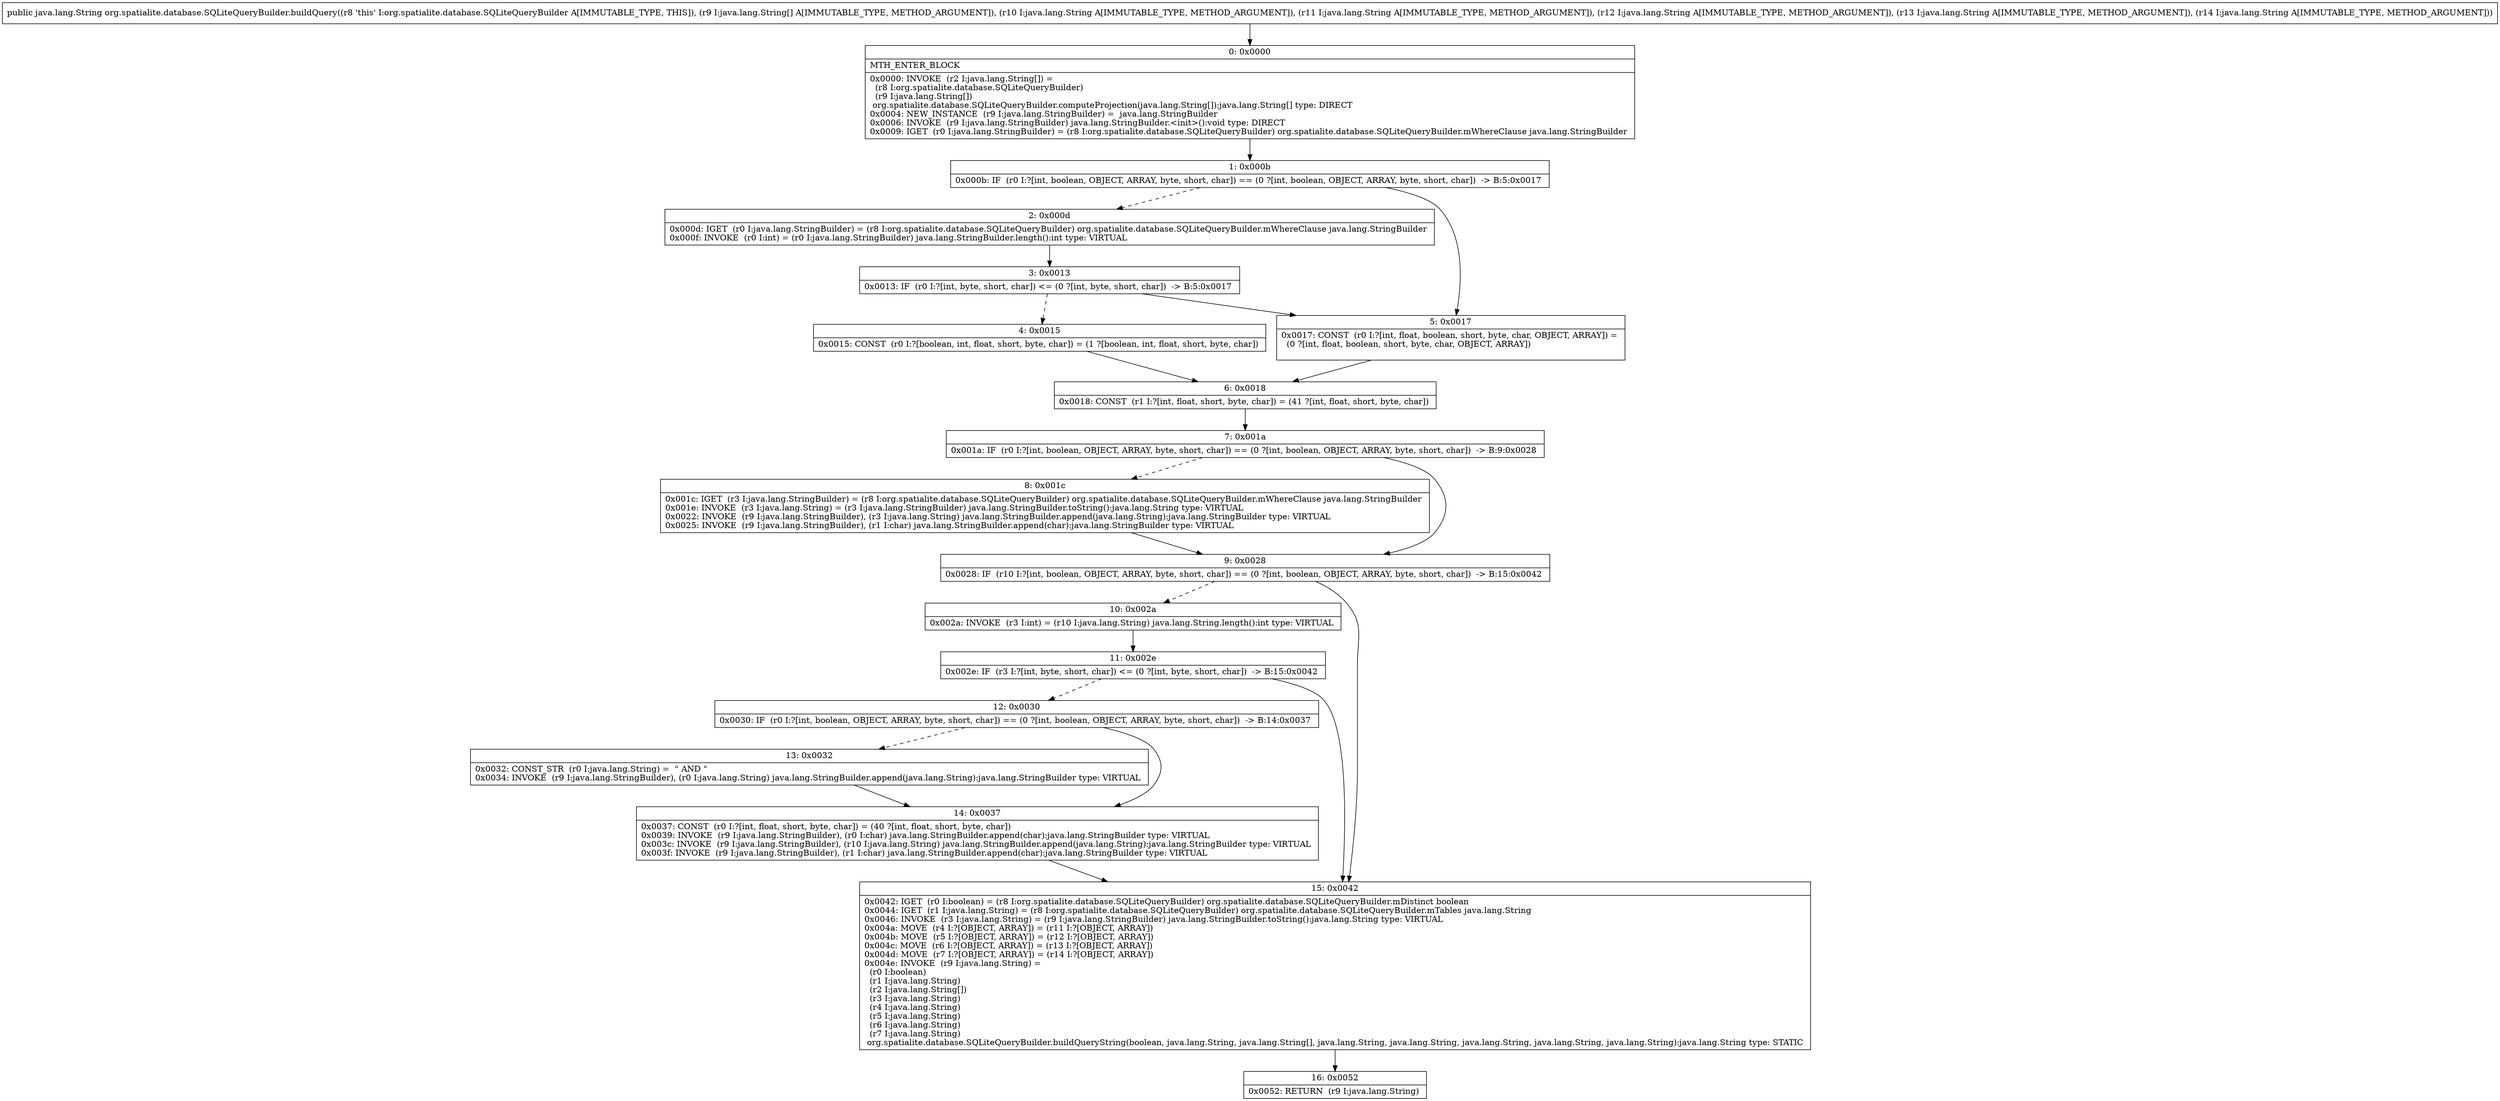 digraph "CFG fororg.spatialite.database.SQLiteQueryBuilder.buildQuery([Ljava\/lang\/String;Ljava\/lang\/String;Ljava\/lang\/String;Ljava\/lang\/String;Ljava\/lang\/String;Ljava\/lang\/String;)Ljava\/lang\/String;" {
Node_0 [shape=record,label="{0\:\ 0x0000|MTH_ENTER_BLOCK\l|0x0000: INVOKE  (r2 I:java.lang.String[]) = \l  (r8 I:org.spatialite.database.SQLiteQueryBuilder)\l  (r9 I:java.lang.String[])\l org.spatialite.database.SQLiteQueryBuilder.computeProjection(java.lang.String[]):java.lang.String[] type: DIRECT \l0x0004: NEW_INSTANCE  (r9 I:java.lang.StringBuilder) =  java.lang.StringBuilder \l0x0006: INVOKE  (r9 I:java.lang.StringBuilder) java.lang.StringBuilder.\<init\>():void type: DIRECT \l0x0009: IGET  (r0 I:java.lang.StringBuilder) = (r8 I:org.spatialite.database.SQLiteQueryBuilder) org.spatialite.database.SQLiteQueryBuilder.mWhereClause java.lang.StringBuilder \l}"];
Node_1 [shape=record,label="{1\:\ 0x000b|0x000b: IF  (r0 I:?[int, boolean, OBJECT, ARRAY, byte, short, char]) == (0 ?[int, boolean, OBJECT, ARRAY, byte, short, char])  \-\> B:5:0x0017 \l}"];
Node_2 [shape=record,label="{2\:\ 0x000d|0x000d: IGET  (r0 I:java.lang.StringBuilder) = (r8 I:org.spatialite.database.SQLiteQueryBuilder) org.spatialite.database.SQLiteQueryBuilder.mWhereClause java.lang.StringBuilder \l0x000f: INVOKE  (r0 I:int) = (r0 I:java.lang.StringBuilder) java.lang.StringBuilder.length():int type: VIRTUAL \l}"];
Node_3 [shape=record,label="{3\:\ 0x0013|0x0013: IF  (r0 I:?[int, byte, short, char]) \<= (0 ?[int, byte, short, char])  \-\> B:5:0x0017 \l}"];
Node_4 [shape=record,label="{4\:\ 0x0015|0x0015: CONST  (r0 I:?[boolean, int, float, short, byte, char]) = (1 ?[boolean, int, float, short, byte, char]) \l}"];
Node_5 [shape=record,label="{5\:\ 0x0017|0x0017: CONST  (r0 I:?[int, float, boolean, short, byte, char, OBJECT, ARRAY]) = \l  (0 ?[int, float, boolean, short, byte, char, OBJECT, ARRAY])\l \l}"];
Node_6 [shape=record,label="{6\:\ 0x0018|0x0018: CONST  (r1 I:?[int, float, short, byte, char]) = (41 ?[int, float, short, byte, char]) \l}"];
Node_7 [shape=record,label="{7\:\ 0x001a|0x001a: IF  (r0 I:?[int, boolean, OBJECT, ARRAY, byte, short, char]) == (0 ?[int, boolean, OBJECT, ARRAY, byte, short, char])  \-\> B:9:0x0028 \l}"];
Node_8 [shape=record,label="{8\:\ 0x001c|0x001c: IGET  (r3 I:java.lang.StringBuilder) = (r8 I:org.spatialite.database.SQLiteQueryBuilder) org.spatialite.database.SQLiteQueryBuilder.mWhereClause java.lang.StringBuilder \l0x001e: INVOKE  (r3 I:java.lang.String) = (r3 I:java.lang.StringBuilder) java.lang.StringBuilder.toString():java.lang.String type: VIRTUAL \l0x0022: INVOKE  (r9 I:java.lang.StringBuilder), (r3 I:java.lang.String) java.lang.StringBuilder.append(java.lang.String):java.lang.StringBuilder type: VIRTUAL \l0x0025: INVOKE  (r9 I:java.lang.StringBuilder), (r1 I:char) java.lang.StringBuilder.append(char):java.lang.StringBuilder type: VIRTUAL \l}"];
Node_9 [shape=record,label="{9\:\ 0x0028|0x0028: IF  (r10 I:?[int, boolean, OBJECT, ARRAY, byte, short, char]) == (0 ?[int, boolean, OBJECT, ARRAY, byte, short, char])  \-\> B:15:0x0042 \l}"];
Node_10 [shape=record,label="{10\:\ 0x002a|0x002a: INVOKE  (r3 I:int) = (r10 I:java.lang.String) java.lang.String.length():int type: VIRTUAL \l}"];
Node_11 [shape=record,label="{11\:\ 0x002e|0x002e: IF  (r3 I:?[int, byte, short, char]) \<= (0 ?[int, byte, short, char])  \-\> B:15:0x0042 \l}"];
Node_12 [shape=record,label="{12\:\ 0x0030|0x0030: IF  (r0 I:?[int, boolean, OBJECT, ARRAY, byte, short, char]) == (0 ?[int, boolean, OBJECT, ARRAY, byte, short, char])  \-\> B:14:0x0037 \l}"];
Node_13 [shape=record,label="{13\:\ 0x0032|0x0032: CONST_STR  (r0 I:java.lang.String) =  \" AND \" \l0x0034: INVOKE  (r9 I:java.lang.StringBuilder), (r0 I:java.lang.String) java.lang.StringBuilder.append(java.lang.String):java.lang.StringBuilder type: VIRTUAL \l}"];
Node_14 [shape=record,label="{14\:\ 0x0037|0x0037: CONST  (r0 I:?[int, float, short, byte, char]) = (40 ?[int, float, short, byte, char]) \l0x0039: INVOKE  (r9 I:java.lang.StringBuilder), (r0 I:char) java.lang.StringBuilder.append(char):java.lang.StringBuilder type: VIRTUAL \l0x003c: INVOKE  (r9 I:java.lang.StringBuilder), (r10 I:java.lang.String) java.lang.StringBuilder.append(java.lang.String):java.lang.StringBuilder type: VIRTUAL \l0x003f: INVOKE  (r9 I:java.lang.StringBuilder), (r1 I:char) java.lang.StringBuilder.append(char):java.lang.StringBuilder type: VIRTUAL \l}"];
Node_15 [shape=record,label="{15\:\ 0x0042|0x0042: IGET  (r0 I:boolean) = (r8 I:org.spatialite.database.SQLiteQueryBuilder) org.spatialite.database.SQLiteQueryBuilder.mDistinct boolean \l0x0044: IGET  (r1 I:java.lang.String) = (r8 I:org.spatialite.database.SQLiteQueryBuilder) org.spatialite.database.SQLiteQueryBuilder.mTables java.lang.String \l0x0046: INVOKE  (r3 I:java.lang.String) = (r9 I:java.lang.StringBuilder) java.lang.StringBuilder.toString():java.lang.String type: VIRTUAL \l0x004a: MOVE  (r4 I:?[OBJECT, ARRAY]) = (r11 I:?[OBJECT, ARRAY]) \l0x004b: MOVE  (r5 I:?[OBJECT, ARRAY]) = (r12 I:?[OBJECT, ARRAY]) \l0x004c: MOVE  (r6 I:?[OBJECT, ARRAY]) = (r13 I:?[OBJECT, ARRAY]) \l0x004d: MOVE  (r7 I:?[OBJECT, ARRAY]) = (r14 I:?[OBJECT, ARRAY]) \l0x004e: INVOKE  (r9 I:java.lang.String) = \l  (r0 I:boolean)\l  (r1 I:java.lang.String)\l  (r2 I:java.lang.String[])\l  (r3 I:java.lang.String)\l  (r4 I:java.lang.String)\l  (r5 I:java.lang.String)\l  (r6 I:java.lang.String)\l  (r7 I:java.lang.String)\l org.spatialite.database.SQLiteQueryBuilder.buildQueryString(boolean, java.lang.String, java.lang.String[], java.lang.String, java.lang.String, java.lang.String, java.lang.String, java.lang.String):java.lang.String type: STATIC \l}"];
Node_16 [shape=record,label="{16\:\ 0x0052|0x0052: RETURN  (r9 I:java.lang.String) \l}"];
MethodNode[shape=record,label="{public java.lang.String org.spatialite.database.SQLiteQueryBuilder.buildQuery((r8 'this' I:org.spatialite.database.SQLiteQueryBuilder A[IMMUTABLE_TYPE, THIS]), (r9 I:java.lang.String[] A[IMMUTABLE_TYPE, METHOD_ARGUMENT]), (r10 I:java.lang.String A[IMMUTABLE_TYPE, METHOD_ARGUMENT]), (r11 I:java.lang.String A[IMMUTABLE_TYPE, METHOD_ARGUMENT]), (r12 I:java.lang.String A[IMMUTABLE_TYPE, METHOD_ARGUMENT]), (r13 I:java.lang.String A[IMMUTABLE_TYPE, METHOD_ARGUMENT]), (r14 I:java.lang.String A[IMMUTABLE_TYPE, METHOD_ARGUMENT])) }"];
MethodNode -> Node_0;
Node_0 -> Node_1;
Node_1 -> Node_2[style=dashed];
Node_1 -> Node_5;
Node_2 -> Node_3;
Node_3 -> Node_4[style=dashed];
Node_3 -> Node_5;
Node_4 -> Node_6;
Node_5 -> Node_6;
Node_6 -> Node_7;
Node_7 -> Node_8[style=dashed];
Node_7 -> Node_9;
Node_8 -> Node_9;
Node_9 -> Node_10[style=dashed];
Node_9 -> Node_15;
Node_10 -> Node_11;
Node_11 -> Node_12[style=dashed];
Node_11 -> Node_15;
Node_12 -> Node_13[style=dashed];
Node_12 -> Node_14;
Node_13 -> Node_14;
Node_14 -> Node_15;
Node_15 -> Node_16;
}

